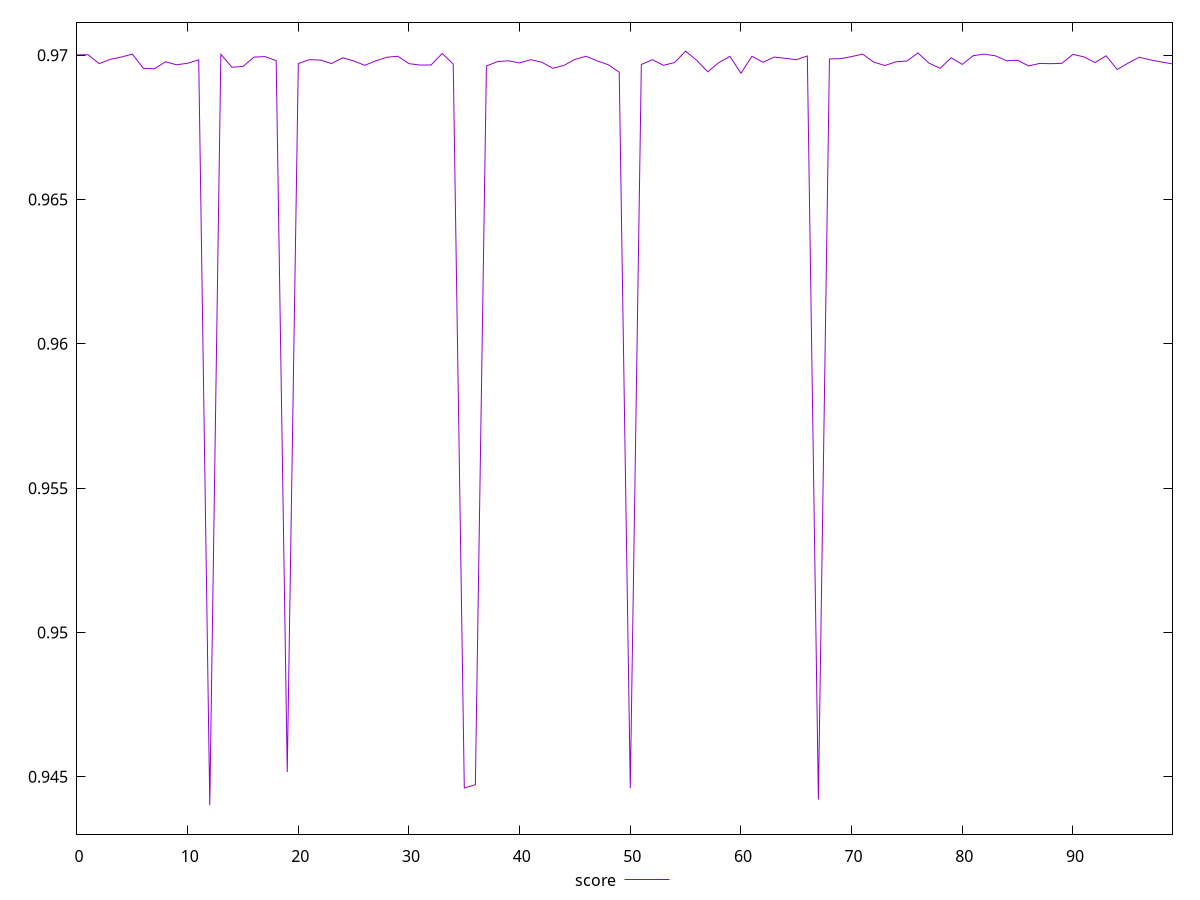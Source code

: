 reset

$score <<EOF
0 0.9700107803240366
1 0.9700166600531559
2 0.9697095066504458
3 0.9698550325088668
4 0.9699365552313284
5 0.9700360962366326
6 0.9695451312795074
7 0.9695300974057512
8 0.9697711344712698
9 0.969667082240881
10 0.9697217901947199
11 0.9698405808168402
12 0.944014244639886
13 0.9700310841017615
14 0.9695820827837802
15 0.9696096829902566
16 0.9699333020566764
17 0.9699508522118558
18 0.9698117805454742
19 0.9451669950018056
20 0.9697099736274064
21 0.9698443956371159
22 0.9698315350484821
23 0.9697107638855569
24 0.9699091821722606
25 0.9698030608320314
26 0.9696489400389536
27 0.9698033297066131
28 0.9699289045482178
29 0.969963117316427
30 0.9697066508059482
31 0.969658272726905
32 0.9696615270451561
33 0.9700584926284999
34 0.9696947226396673
35 0.9446124376045278
36 0.9447254936586625
37 0.9696253753319173
38 0.969779196559059
39 0.9698048533001349
40 0.9697318265588533
41 0.9698441449072933
42 0.9697583793773867
43 0.9695468975366179
44 0.9696449834290888
45 0.9698551220345708
46 0.9699633674088205
47 0.969803508955478
48 0.9696700483395224
49 0.9694120224018727
50 0.9446072780495622
51 0.9696778491869468
52 0.9698442344538125
53 0.9696493806408868
54 0.969745378535942
55 0.9701394823331744
56 0.9698239030027952
57 0.9694249435296437
58 0.9697417530916069
59 0.9699590352616996
60 0.9693750106263412
61 0.9699627689712154
62 0.9697539564443068
63 0.9699353040371371
64 0.9698931728549967
65 0.9698427479594284
66 0.9699713785875592
67 0.9442112173398278
68 0.9698694797418537
69 0.9698801198636471
70 0.9699510487648119
71 0.9700374339037298
72 0.9697614114926156
73 0.9696418179023387
74 0.9697694573113832
75 0.9697983283871681
76 0.9700776796751519
77 0.9697229214125731
78 0.9695447167402349
79 0.9699106665573782
80 0.9696816233271265
81 0.969985039963794
82 0.9700355076509202
83 0.9699777901111473
84 0.9698060183676762
85 0.9698255692596505
86 0.9696267247738234
87 0.9697153435295339
88 0.9697059682514272
89 0.9697164030699656
90 0.9700283905250349
91 0.9699403622302367
92 0.9697430812571258
93 0.9699796473237121
94 0.9695040201750877
95 0.969727320334605
96 0.9699297000631566
97 0.9698379120489751
98 0.9697647483873588
99 0.9696976690339734
EOF

set key outside below
set xrange [0:99]
set yrange [0.943014244639886:0.9711394823331744]
set terminal svg size 640, 490 enhanced background rgb 'white'
set output "report_00007_2020-12-11T15:55:29.892Z/first-meaningful-paint/samples/pages+cached+noexternal+nosvg/score/values.svg"

plot $score title "score" with line

reset
